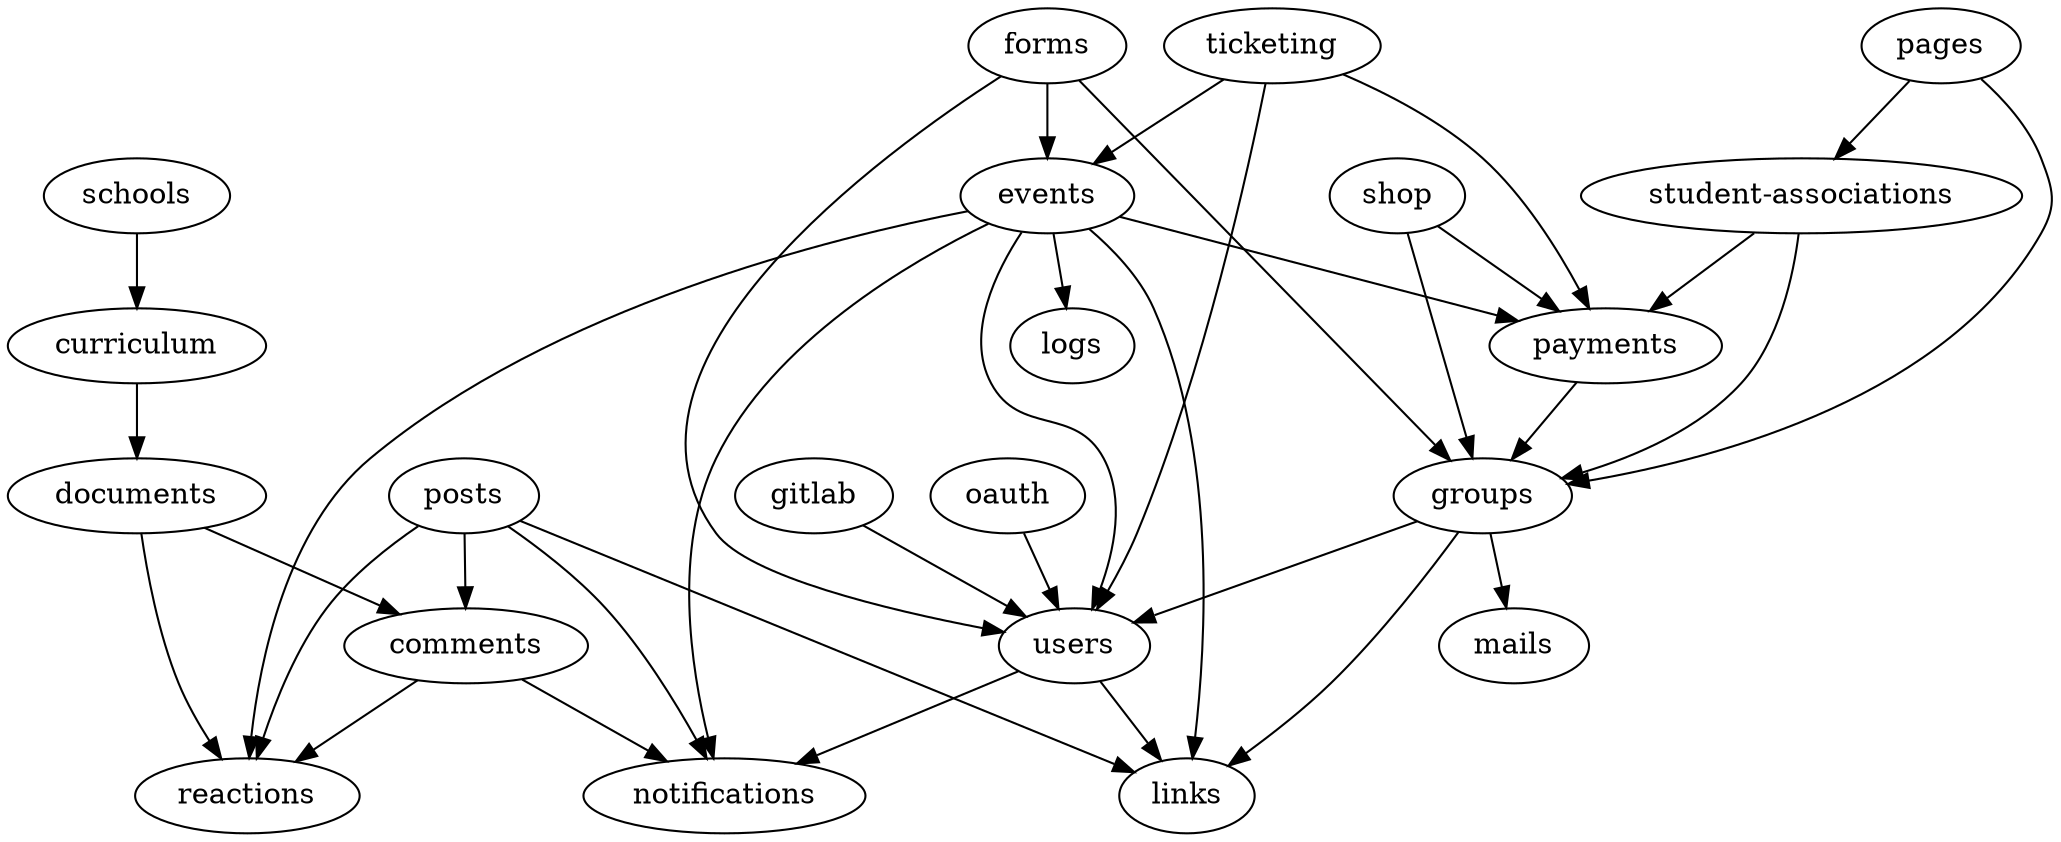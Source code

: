 strict digraph ImportGraph {
    "comments" -> "notifications";
    "comments" -> "reactions";
    "curriculum" -> "documents";
    "documents" -> "comments";
    "documents" -> "reactions";
    "events" -> "links";
    "events" -> "logs";
    "events" -> "notifications";
    "events" -> "payments";
    "events" -> "reactions";
    "events" -> "users";
    "forms" -> "events";
    "forms" -> "groups";
    "forms" -> "users";
    "gitlab" -> "users";
    "groups" -> "links";
    "groups" -> "mails";
    "groups" -> "users";
    "oauth" -> "users";
    "pages" -> "groups";
    "pages" -> "student-associations";
    "payments" -> "groups";
    "posts" -> "comments";
    "posts" -> "links";
    "posts" -> "notifications";
    "posts" -> "reactions";
    "schools" -> "curriculum";
    "shop" -> "groups";
    "shop" -> "payments";
    "student-associations" -> "groups";
    "student-associations" -> "payments";
    "ticketing" -> "events";
    "ticketing" -> "payments";
    "ticketing" -> "users";
    "users" -> "links";
    "users" -> "notifications";
}